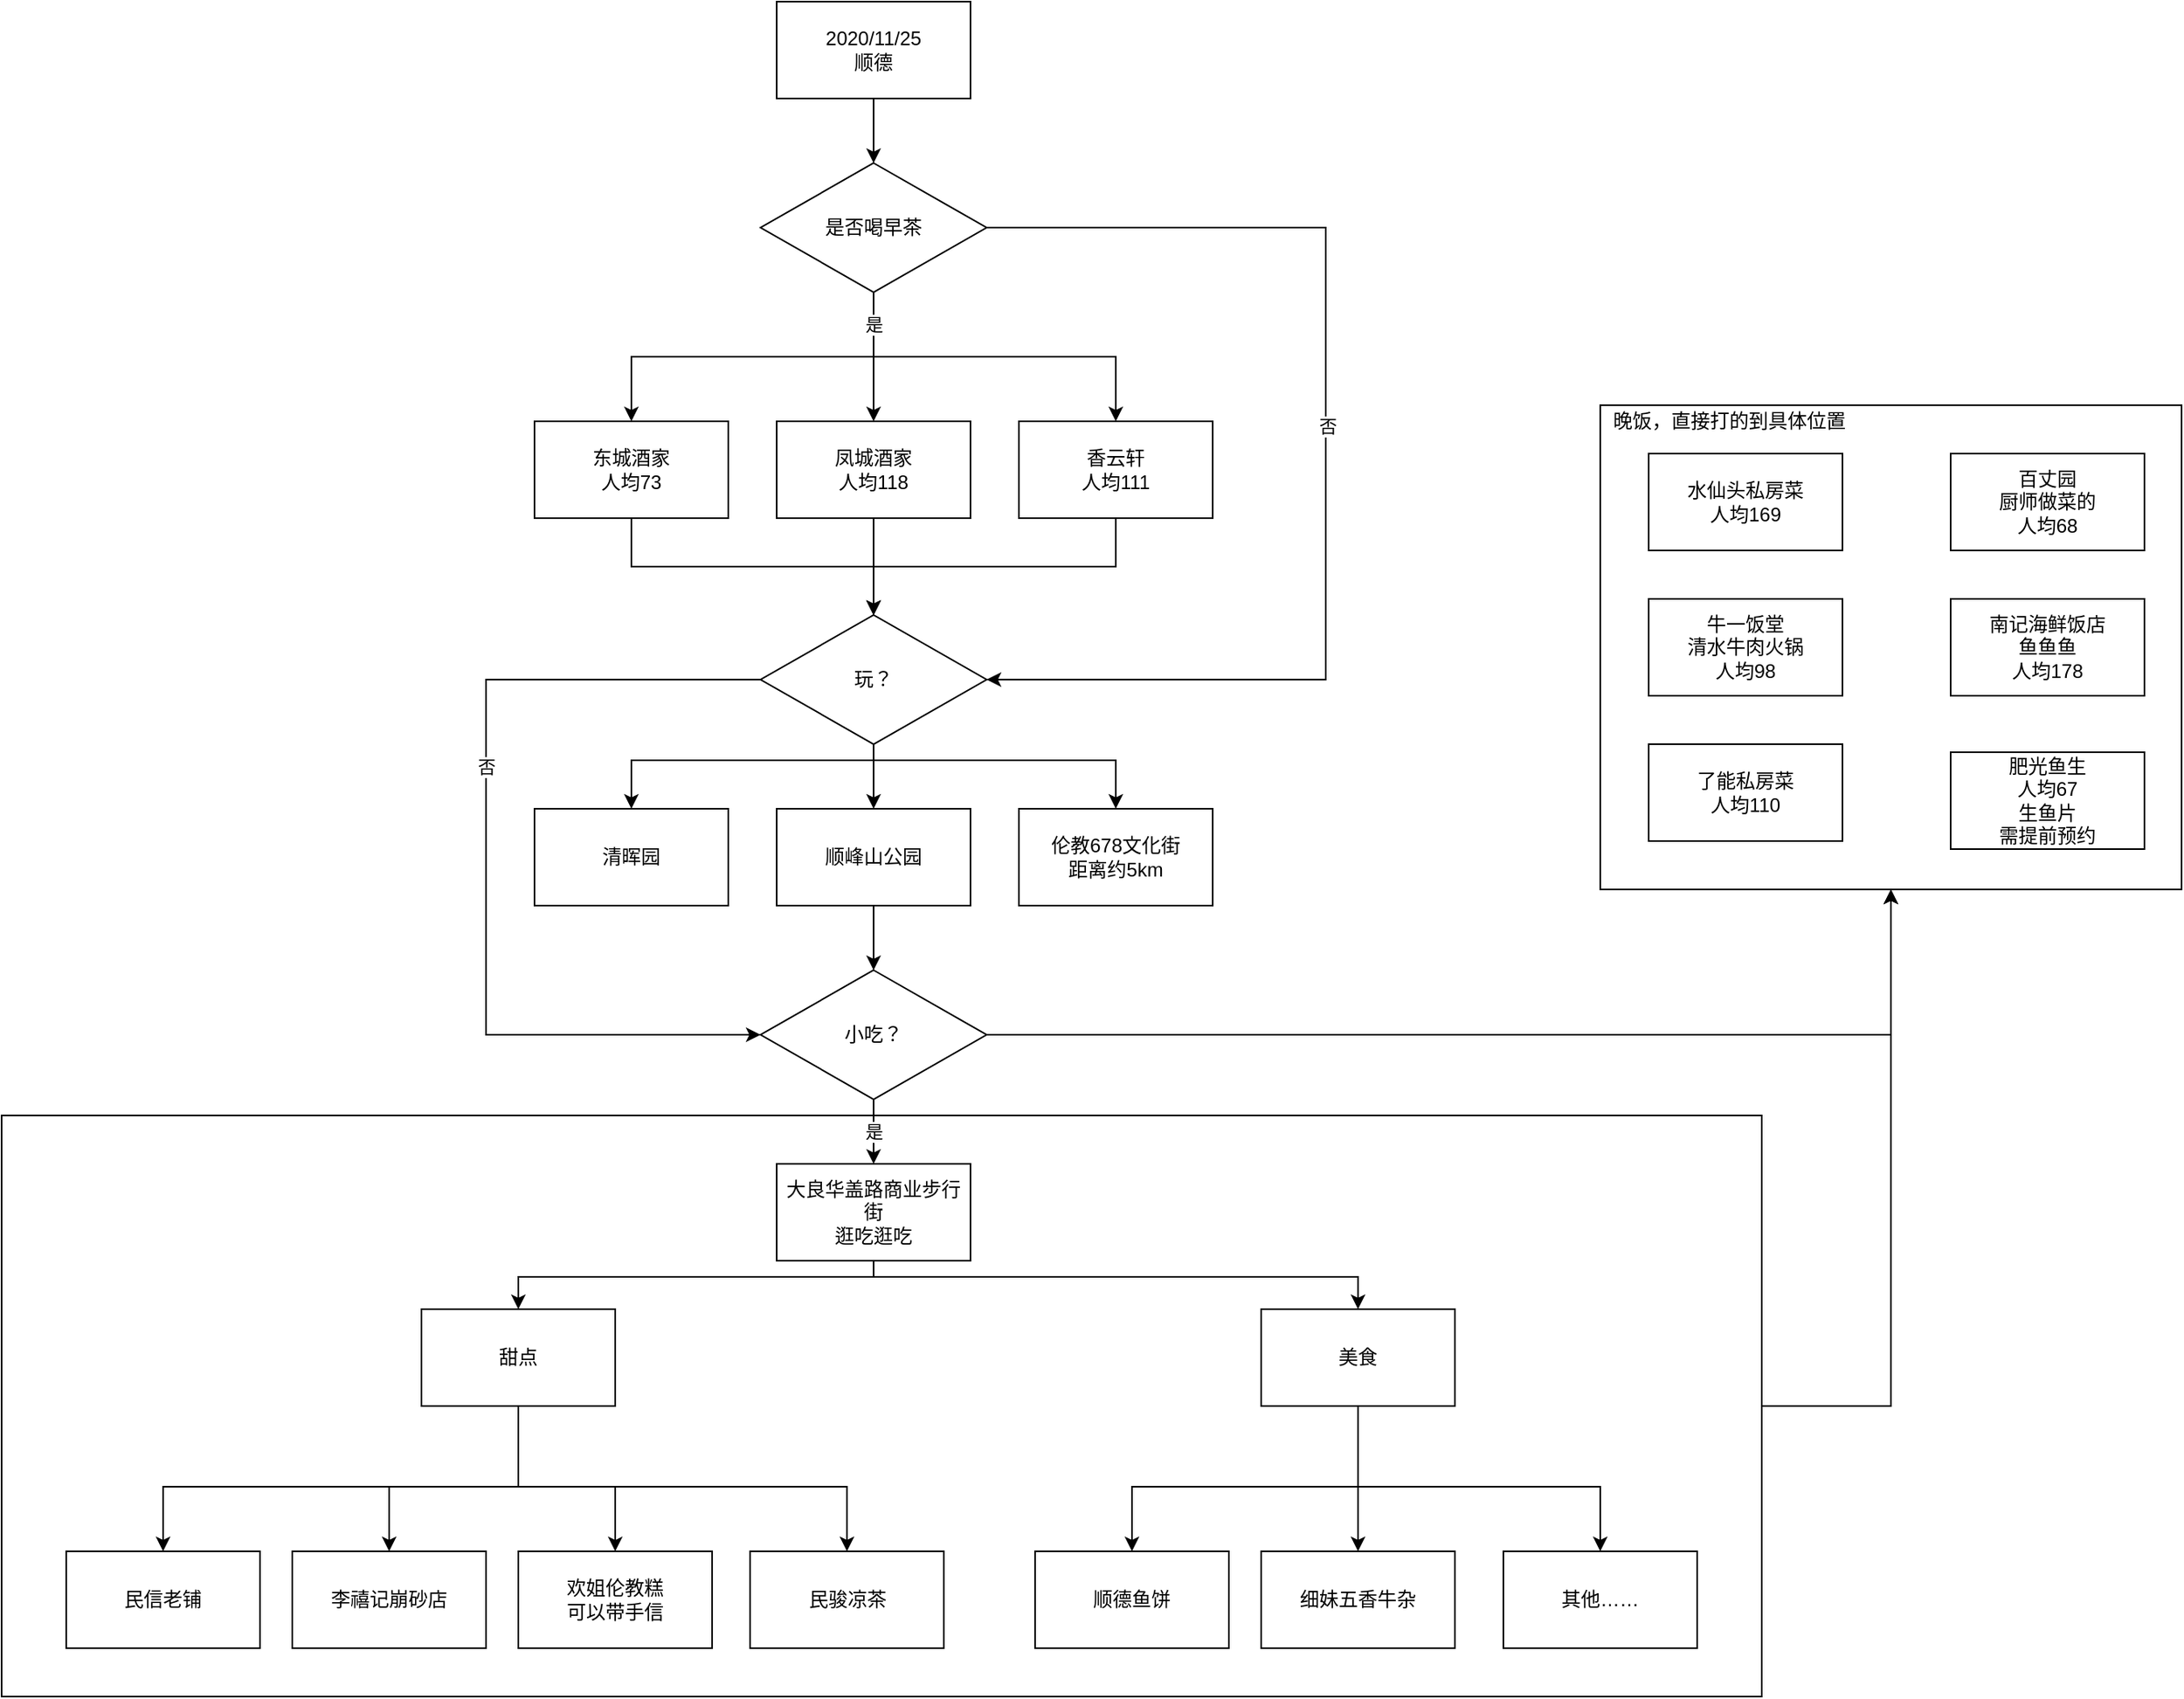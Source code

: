 <mxfile version="13.9.2" type="github">
  <diagram id="fEeuchYt1Fdf4EXDy3nW" name="Page-1">
    <mxGraphModel dx="2105" dy="540" grid="1" gridSize="10" guides="1" tooltips="1" connect="1" arrows="1" fold="1" page="1" pageScale="1" pageWidth="827" pageHeight="1169" math="0" shadow="0">
      <root>
        <mxCell id="0" />
        <mxCell id="1" parent="0" />
        <mxCell id="j-R18SqdeqT3_mSlcBm4-36" value="" style="rounded=0;whiteSpace=wrap;html=1;" vertex="1" parent="1">
          <mxGeometry x="720" y="310" width="360" height="300" as="geometry" />
        </mxCell>
        <mxCell id="j-R18SqdeqT3_mSlcBm4-39" style="edgeStyle=orthogonalEdgeStyle;rounded=0;orthogonalLoop=1;jettySize=auto;html=1;entryX=0.5;entryY=1;entryDx=0;entryDy=0;" edge="1" parent="1" source="j-R18SqdeqT3_mSlcBm4-29" target="j-R18SqdeqT3_mSlcBm4-36">
          <mxGeometry relative="1" as="geometry">
            <Array as="points">
              <mxPoint x="900" y="930" />
            </Array>
          </mxGeometry>
        </mxCell>
        <mxCell id="j-R18SqdeqT3_mSlcBm4-29" value="" style="rounded=0;whiteSpace=wrap;html=1;fillColor=none;" vertex="1" parent="1">
          <mxGeometry x="-270" y="750" width="1090" height="360" as="geometry" />
        </mxCell>
        <mxCell id="KvR43XwzuJe5_ahxuQdV-10" style="edgeStyle=orthogonalEdgeStyle;rounded=0;orthogonalLoop=1;jettySize=auto;html=1;" parent="1" source="KvR43XwzuJe5_ahxuQdV-1" target="KvR43XwzuJe5_ahxuQdV-9" edge="1">
          <mxGeometry relative="1" as="geometry" />
        </mxCell>
        <mxCell id="KvR43XwzuJe5_ahxuQdV-1" value="2020/11/25&lt;br&gt;顺德" style="rounded=0;whiteSpace=wrap;html=1;" parent="1" vertex="1">
          <mxGeometry x="210" y="60" width="120" height="60" as="geometry" />
        </mxCell>
        <mxCell id="KvR43XwzuJe5_ahxuQdV-17" style="edgeStyle=orthogonalEdgeStyle;rounded=0;orthogonalLoop=1;jettySize=auto;html=1;entryX=0.5;entryY=0;entryDx=0;entryDy=0;" parent="1" source="KvR43XwzuJe5_ahxuQdV-6" target="KvR43XwzuJe5_ahxuQdV-16" edge="1">
          <mxGeometry relative="1" as="geometry">
            <Array as="points">
              <mxPoint x="120" y="410" />
              <mxPoint x="270" y="410" />
            </Array>
          </mxGeometry>
        </mxCell>
        <mxCell id="KvR43XwzuJe5_ahxuQdV-6" value="东城酒家&lt;br&gt;人均73" style="rounded=0;whiteSpace=wrap;html=1;" parent="1" vertex="1">
          <mxGeometry x="60" y="320" width="120" height="60" as="geometry" />
        </mxCell>
        <mxCell id="KvR43XwzuJe5_ahxuQdV-18" style="edgeStyle=orthogonalEdgeStyle;rounded=0;orthogonalLoop=1;jettySize=auto;html=1;entryX=0.5;entryY=0;entryDx=0;entryDy=0;" parent="1" source="KvR43XwzuJe5_ahxuQdV-7" target="KvR43XwzuJe5_ahxuQdV-16" edge="1">
          <mxGeometry relative="1" as="geometry" />
        </mxCell>
        <mxCell id="KvR43XwzuJe5_ahxuQdV-7" value="凤城酒家&lt;br&gt;人均118" style="rounded=0;whiteSpace=wrap;html=1;" parent="1" vertex="1">
          <mxGeometry x="210" y="320" width="120" height="60" as="geometry" />
        </mxCell>
        <mxCell id="KvR43XwzuJe5_ahxuQdV-12" style="edgeStyle=orthogonalEdgeStyle;rounded=0;orthogonalLoop=1;jettySize=auto;html=1;entryX=0.5;entryY=0;entryDx=0;entryDy=0;" parent="1" source="KvR43XwzuJe5_ahxuQdV-9" target="KvR43XwzuJe5_ahxuQdV-7" edge="1">
          <mxGeometry relative="1" as="geometry" />
        </mxCell>
        <mxCell id="KvR43XwzuJe5_ahxuQdV-13" style="edgeStyle=orthogonalEdgeStyle;rounded=0;orthogonalLoop=1;jettySize=auto;html=1;entryX=0.5;entryY=0;entryDx=0;entryDy=0;" parent="1" source="KvR43XwzuJe5_ahxuQdV-9" target="KvR43XwzuJe5_ahxuQdV-6" edge="1">
          <mxGeometry relative="1" as="geometry">
            <Array as="points">
              <mxPoint x="270" y="280" />
              <mxPoint x="120" y="280" />
            </Array>
          </mxGeometry>
        </mxCell>
        <mxCell id="KvR43XwzuJe5_ahxuQdV-14" style="edgeStyle=orthogonalEdgeStyle;rounded=0;orthogonalLoop=1;jettySize=auto;html=1;entryX=0.5;entryY=0;entryDx=0;entryDy=0;" parent="1" source="KvR43XwzuJe5_ahxuQdV-9" target="KvR43XwzuJe5_ahxuQdV-11" edge="1">
          <mxGeometry relative="1" as="geometry">
            <Array as="points">
              <mxPoint x="270" y="280" />
              <mxPoint x="420" y="280" />
            </Array>
          </mxGeometry>
        </mxCell>
        <mxCell id="KvR43XwzuJe5_ahxuQdV-15" value="是" style="edgeLabel;html=1;align=center;verticalAlign=middle;resizable=0;points=[];" parent="KvR43XwzuJe5_ahxuQdV-14" vertex="1" connectable="0">
          <mxGeometry x="-0.939" y="2" relative="1" as="geometry">
            <mxPoint x="-2" y="13" as="offset" />
          </mxGeometry>
        </mxCell>
        <mxCell id="j-R18SqdeqT3_mSlcBm4-5" style="edgeStyle=orthogonalEdgeStyle;rounded=0;orthogonalLoop=1;jettySize=auto;html=1;entryX=1;entryY=0.5;entryDx=0;entryDy=0;" edge="1" parent="1" source="KvR43XwzuJe5_ahxuQdV-9" target="KvR43XwzuJe5_ahxuQdV-16">
          <mxGeometry relative="1" as="geometry">
            <Array as="points">
              <mxPoint x="550" y="200" />
              <mxPoint x="550" y="480" />
            </Array>
          </mxGeometry>
        </mxCell>
        <mxCell id="j-R18SqdeqT3_mSlcBm4-6" value="否" style="edgeLabel;html=1;align=center;verticalAlign=middle;resizable=0;points=[];" vertex="1" connectable="0" parent="j-R18SqdeqT3_mSlcBm4-5">
          <mxGeometry x="-0.049" y="1" relative="1" as="geometry">
            <mxPoint as="offset" />
          </mxGeometry>
        </mxCell>
        <mxCell id="KvR43XwzuJe5_ahxuQdV-9" value="是否喝早茶" style="rhombus;whiteSpace=wrap;html=1;" parent="1" vertex="1">
          <mxGeometry x="200" y="160" width="140" height="80" as="geometry" />
        </mxCell>
        <mxCell id="KvR43XwzuJe5_ahxuQdV-19" style="edgeStyle=orthogonalEdgeStyle;rounded=0;orthogonalLoop=1;jettySize=auto;html=1;entryX=0.5;entryY=0;entryDx=0;entryDy=0;" parent="1" source="KvR43XwzuJe5_ahxuQdV-11" target="KvR43XwzuJe5_ahxuQdV-16" edge="1">
          <mxGeometry relative="1" as="geometry">
            <Array as="points">
              <mxPoint x="420" y="410" />
              <mxPoint x="270" y="410" />
            </Array>
          </mxGeometry>
        </mxCell>
        <mxCell id="KvR43XwzuJe5_ahxuQdV-11" value="香云轩&lt;br&gt;人均111" style="rounded=0;whiteSpace=wrap;html=1;" parent="1" vertex="1">
          <mxGeometry x="360" y="320" width="120" height="60" as="geometry" />
        </mxCell>
        <mxCell id="KvR43XwzuJe5_ahxuQdV-24" style="edgeStyle=orthogonalEdgeStyle;rounded=0;orthogonalLoop=1;jettySize=auto;html=1;" parent="1" source="KvR43XwzuJe5_ahxuQdV-16" target="KvR43XwzuJe5_ahxuQdV-21" edge="1">
          <mxGeometry relative="1" as="geometry">
            <Array as="points">
              <mxPoint x="270" y="540" />
              <mxPoint x="270" y="540" />
            </Array>
          </mxGeometry>
        </mxCell>
        <mxCell id="KvR43XwzuJe5_ahxuQdV-26" style="edgeStyle=orthogonalEdgeStyle;rounded=0;orthogonalLoop=1;jettySize=auto;html=1;entryX=0.5;entryY=0;entryDx=0;entryDy=0;" parent="1" source="KvR43XwzuJe5_ahxuQdV-16" target="KvR43XwzuJe5_ahxuQdV-20" edge="1">
          <mxGeometry relative="1" as="geometry">
            <Array as="points">
              <mxPoint x="270" y="530" />
              <mxPoint x="120" y="530" />
            </Array>
          </mxGeometry>
        </mxCell>
        <mxCell id="KvR43XwzuJe5_ahxuQdV-31" style="edgeStyle=orthogonalEdgeStyle;rounded=0;orthogonalLoop=1;jettySize=auto;html=1;" parent="1" source="KvR43XwzuJe5_ahxuQdV-16" target="KvR43XwzuJe5_ahxuQdV-30" edge="1">
          <mxGeometry relative="1" as="geometry">
            <Array as="points">
              <mxPoint x="270" y="530" />
              <mxPoint x="420" y="530" />
            </Array>
          </mxGeometry>
        </mxCell>
        <mxCell id="j-R18SqdeqT3_mSlcBm4-7" style="edgeStyle=orthogonalEdgeStyle;rounded=0;orthogonalLoop=1;jettySize=auto;html=1;entryX=0;entryY=0.5;entryDx=0;entryDy=0;" edge="1" parent="1" source="KvR43XwzuJe5_ahxuQdV-16" target="j-R18SqdeqT3_mSlcBm4-2">
          <mxGeometry relative="1" as="geometry">
            <Array as="points">
              <mxPoint x="30" y="480" />
              <mxPoint x="30" y="700" />
            </Array>
          </mxGeometry>
        </mxCell>
        <mxCell id="j-R18SqdeqT3_mSlcBm4-8" value="否" style="edgeLabel;html=1;align=center;verticalAlign=middle;resizable=0;points=[];" vertex="1" connectable="0" parent="j-R18SqdeqT3_mSlcBm4-7">
          <mxGeometry x="-0.393" y="54" relative="1" as="geometry">
            <mxPoint x="-54" y="54" as="offset" />
          </mxGeometry>
        </mxCell>
        <mxCell id="KvR43XwzuJe5_ahxuQdV-16" value="玩？" style="rhombus;whiteSpace=wrap;html=1;" parent="1" vertex="1">
          <mxGeometry x="200" y="440" width="140" height="80" as="geometry" />
        </mxCell>
        <mxCell id="KvR43XwzuJe5_ahxuQdV-20" value="清晖园" style="rounded=0;whiteSpace=wrap;html=1;" parent="1" vertex="1">
          <mxGeometry x="60" y="560" width="120" height="60" as="geometry" />
        </mxCell>
        <mxCell id="j-R18SqdeqT3_mSlcBm4-3" style="edgeStyle=orthogonalEdgeStyle;rounded=0;orthogonalLoop=1;jettySize=auto;html=1;entryX=0.5;entryY=0;entryDx=0;entryDy=0;" edge="1" parent="1" source="KvR43XwzuJe5_ahxuQdV-21" target="j-R18SqdeqT3_mSlcBm4-2">
          <mxGeometry relative="1" as="geometry" />
        </mxCell>
        <mxCell id="KvR43XwzuJe5_ahxuQdV-21" value="顺峰山公园" style="rounded=0;whiteSpace=wrap;html=1;" parent="1" vertex="1">
          <mxGeometry x="210" y="560" width="120" height="60" as="geometry" />
        </mxCell>
        <mxCell id="j-R18SqdeqT3_mSlcBm4-20" style="edgeStyle=orthogonalEdgeStyle;rounded=0;orthogonalLoop=1;jettySize=auto;html=1;" edge="1" parent="1" source="KvR43XwzuJe5_ahxuQdV-23" target="j-R18SqdeqT3_mSlcBm4-9">
          <mxGeometry relative="1" as="geometry">
            <Array as="points">
              <mxPoint x="270" y="850" />
              <mxPoint x="50" y="850" />
            </Array>
          </mxGeometry>
        </mxCell>
        <mxCell id="j-R18SqdeqT3_mSlcBm4-28" style="edgeStyle=orthogonalEdgeStyle;rounded=0;orthogonalLoop=1;jettySize=auto;html=1;" edge="1" parent="1" source="KvR43XwzuJe5_ahxuQdV-23" target="j-R18SqdeqT3_mSlcBm4-21">
          <mxGeometry relative="1" as="geometry">
            <Array as="points">
              <mxPoint x="270" y="850" />
              <mxPoint x="570" y="850" />
            </Array>
          </mxGeometry>
        </mxCell>
        <mxCell id="KvR43XwzuJe5_ahxuQdV-23" value="大良华盖路商业步行街&lt;br&gt;逛吃逛吃" style="rounded=0;whiteSpace=wrap;html=1;" parent="1" vertex="1">
          <mxGeometry x="210" y="780" width="120" height="60" as="geometry" />
        </mxCell>
        <mxCell id="KvR43XwzuJe5_ahxuQdV-30" value="伦教678文化街&lt;br&gt;距离约5km" style="rounded=0;whiteSpace=wrap;html=1;" parent="1" vertex="1">
          <mxGeometry x="360" y="560" width="120" height="60" as="geometry" />
        </mxCell>
        <mxCell id="j-R18SqdeqT3_mSlcBm4-4" value="是" style="edgeStyle=orthogonalEdgeStyle;rounded=0;orthogonalLoop=1;jettySize=auto;html=1;entryX=0.5;entryY=0;entryDx=0;entryDy=0;" edge="1" parent="1" source="j-R18SqdeqT3_mSlcBm4-2" target="KvR43XwzuJe5_ahxuQdV-23">
          <mxGeometry relative="1" as="geometry" />
        </mxCell>
        <mxCell id="j-R18SqdeqT3_mSlcBm4-38" style="edgeStyle=orthogonalEdgeStyle;rounded=0;orthogonalLoop=1;jettySize=auto;html=1;" edge="1" parent="1" source="j-R18SqdeqT3_mSlcBm4-2" target="j-R18SqdeqT3_mSlcBm4-36">
          <mxGeometry relative="1" as="geometry" />
        </mxCell>
        <mxCell id="j-R18SqdeqT3_mSlcBm4-2" value="小吃？" style="rhombus;whiteSpace=wrap;html=1;" vertex="1" parent="1">
          <mxGeometry x="200" y="660" width="140" height="80" as="geometry" />
        </mxCell>
        <mxCell id="j-R18SqdeqT3_mSlcBm4-13" value="" style="edgeStyle=orthogonalEdgeStyle;rounded=0;orthogonalLoop=1;jettySize=auto;html=1;" edge="1" parent="1" source="j-R18SqdeqT3_mSlcBm4-9" target="j-R18SqdeqT3_mSlcBm4-12">
          <mxGeometry relative="1" as="geometry">
            <Array as="points">
              <mxPoint x="50" y="980" />
              <mxPoint x="-170" y="980" />
            </Array>
          </mxGeometry>
        </mxCell>
        <mxCell id="j-R18SqdeqT3_mSlcBm4-17" style="edgeStyle=orthogonalEdgeStyle;rounded=0;orthogonalLoop=1;jettySize=auto;html=1;entryX=0.5;entryY=0;entryDx=0;entryDy=0;" edge="1" parent="1" source="j-R18SqdeqT3_mSlcBm4-9" target="j-R18SqdeqT3_mSlcBm4-14">
          <mxGeometry relative="1" as="geometry">
            <Array as="points">
              <mxPoint x="50" y="980" />
              <mxPoint x="-30" y="980" />
            </Array>
          </mxGeometry>
        </mxCell>
        <mxCell id="j-R18SqdeqT3_mSlcBm4-18" style="edgeStyle=orthogonalEdgeStyle;rounded=0;orthogonalLoop=1;jettySize=auto;html=1;" edge="1" parent="1" source="j-R18SqdeqT3_mSlcBm4-9" target="j-R18SqdeqT3_mSlcBm4-15">
          <mxGeometry relative="1" as="geometry">
            <Array as="points">
              <mxPoint x="50" y="980" />
              <mxPoint x="110" y="980" />
            </Array>
          </mxGeometry>
        </mxCell>
        <mxCell id="j-R18SqdeqT3_mSlcBm4-19" style="edgeStyle=orthogonalEdgeStyle;rounded=0;orthogonalLoop=1;jettySize=auto;html=1;entryX=0.5;entryY=0;entryDx=0;entryDy=0;" edge="1" parent="1" source="j-R18SqdeqT3_mSlcBm4-9" target="j-R18SqdeqT3_mSlcBm4-16">
          <mxGeometry relative="1" as="geometry">
            <Array as="points">
              <mxPoint x="50" y="980" />
              <mxPoint x="254" y="980" />
            </Array>
          </mxGeometry>
        </mxCell>
        <mxCell id="j-R18SqdeqT3_mSlcBm4-9" value="甜点" style="rounded=0;whiteSpace=wrap;html=1;" vertex="1" parent="1">
          <mxGeometry x="-10" y="870" width="120" height="60" as="geometry" />
        </mxCell>
        <mxCell id="j-R18SqdeqT3_mSlcBm4-12" value="民信老铺" style="rounded=0;whiteSpace=wrap;html=1;" vertex="1" parent="1">
          <mxGeometry x="-230" y="1020" width="120" height="60" as="geometry" />
        </mxCell>
        <mxCell id="j-R18SqdeqT3_mSlcBm4-14" value="李禧记崩砂店" style="rounded=0;whiteSpace=wrap;html=1;" vertex="1" parent="1">
          <mxGeometry x="-90" y="1020" width="120" height="60" as="geometry" />
        </mxCell>
        <mxCell id="j-R18SqdeqT3_mSlcBm4-15" value="欢姐伦教糕&lt;br&gt;可以带手信" style="rounded=0;whiteSpace=wrap;html=1;" vertex="1" parent="1">
          <mxGeometry x="50" y="1020" width="120" height="60" as="geometry" />
        </mxCell>
        <mxCell id="j-R18SqdeqT3_mSlcBm4-16" value="民骏凉茶" style="rounded=0;whiteSpace=wrap;html=1;" vertex="1" parent="1">
          <mxGeometry x="193.5" y="1020" width="120" height="60" as="geometry" />
        </mxCell>
        <mxCell id="j-R18SqdeqT3_mSlcBm4-23" style="edgeStyle=orthogonalEdgeStyle;rounded=0;orthogonalLoop=1;jettySize=auto;html=1;" edge="1" parent="1" source="j-R18SqdeqT3_mSlcBm4-21" target="j-R18SqdeqT3_mSlcBm4-22">
          <mxGeometry relative="1" as="geometry">
            <Array as="points">
              <mxPoint x="570" y="980" />
              <mxPoint x="430" y="980" />
            </Array>
          </mxGeometry>
        </mxCell>
        <mxCell id="j-R18SqdeqT3_mSlcBm4-26" style="edgeStyle=orthogonalEdgeStyle;rounded=0;orthogonalLoop=1;jettySize=auto;html=1;" edge="1" parent="1" source="j-R18SqdeqT3_mSlcBm4-21" target="j-R18SqdeqT3_mSlcBm4-24">
          <mxGeometry relative="1" as="geometry">
            <Array as="points">
              <mxPoint x="570" y="950" />
              <mxPoint x="570" y="950" />
            </Array>
          </mxGeometry>
        </mxCell>
        <mxCell id="j-R18SqdeqT3_mSlcBm4-27" style="edgeStyle=orthogonalEdgeStyle;rounded=0;orthogonalLoop=1;jettySize=auto;html=1;entryX=0.5;entryY=0;entryDx=0;entryDy=0;" edge="1" parent="1" source="j-R18SqdeqT3_mSlcBm4-21" target="j-R18SqdeqT3_mSlcBm4-25">
          <mxGeometry relative="1" as="geometry">
            <Array as="points">
              <mxPoint x="570" y="980" />
              <mxPoint x="720" y="980" />
            </Array>
          </mxGeometry>
        </mxCell>
        <mxCell id="j-R18SqdeqT3_mSlcBm4-21" value="美食" style="rounded=0;whiteSpace=wrap;html=1;" vertex="1" parent="1">
          <mxGeometry x="510" y="870" width="120" height="60" as="geometry" />
        </mxCell>
        <mxCell id="j-R18SqdeqT3_mSlcBm4-22" value="顺德鱼饼" style="rounded=0;whiteSpace=wrap;html=1;" vertex="1" parent="1">
          <mxGeometry x="370" y="1020" width="120" height="60" as="geometry" />
        </mxCell>
        <mxCell id="j-R18SqdeqT3_mSlcBm4-24" value="细妹五香牛杂" style="rounded=0;whiteSpace=wrap;html=1;" vertex="1" parent="1">
          <mxGeometry x="510" y="1020" width="120" height="60" as="geometry" />
        </mxCell>
        <mxCell id="j-R18SqdeqT3_mSlcBm4-25" value="其他……" style="rounded=0;whiteSpace=wrap;html=1;" vertex="1" parent="1">
          <mxGeometry x="660" y="1020" width="120" height="60" as="geometry" />
        </mxCell>
        <mxCell id="j-R18SqdeqT3_mSlcBm4-30" value="牛一饭堂&lt;br&gt;清水牛肉火锅&lt;br&gt;人均98" style="rounded=0;whiteSpace=wrap;html=1;" vertex="1" parent="1">
          <mxGeometry x="750" y="430" width="120" height="60" as="geometry" />
        </mxCell>
        <mxCell id="j-R18SqdeqT3_mSlcBm4-31" value="南记海鲜饭店&lt;br&gt;鱼鱼鱼&lt;br&gt;人均178" style="rounded=0;whiteSpace=wrap;html=1;" vertex="1" parent="1">
          <mxGeometry x="937" y="430" width="120" height="60" as="geometry" />
        </mxCell>
        <mxCell id="j-R18SqdeqT3_mSlcBm4-32" value="了能私房菜&lt;br&gt;人均110" style="rounded=0;whiteSpace=wrap;html=1;" vertex="1" parent="1">
          <mxGeometry x="750" y="520" width="120" height="60" as="geometry" />
        </mxCell>
        <mxCell id="j-R18SqdeqT3_mSlcBm4-33" value="水仙头私房菜&lt;br&gt;人均169" style="rounded=0;whiteSpace=wrap;html=1;" vertex="1" parent="1">
          <mxGeometry x="750" y="340" width="120" height="60" as="geometry" />
        </mxCell>
        <mxCell id="j-R18SqdeqT3_mSlcBm4-34" value="百丈园&lt;br&gt;厨师做菜的&lt;br&gt;人均68" style="rounded=0;whiteSpace=wrap;html=1;" vertex="1" parent="1">
          <mxGeometry x="937" y="340" width="120" height="60" as="geometry" />
        </mxCell>
        <mxCell id="j-R18SqdeqT3_mSlcBm4-35" value="肥光鱼生&lt;br&gt;人均67&lt;br&gt;生鱼片&lt;br&gt;需提前预约" style="rounded=0;whiteSpace=wrap;html=1;" vertex="1" parent="1">
          <mxGeometry x="937" y="525" width="120" height="60" as="geometry" />
        </mxCell>
        <mxCell id="j-R18SqdeqT3_mSlcBm4-37" value="晚饭，直接打的到具体位置" style="text;html=1;strokeColor=none;fillColor=none;align=center;verticalAlign=middle;whiteSpace=wrap;rounded=0;" vertex="1" parent="1">
          <mxGeometry x="720" y="310" width="160" height="20" as="geometry" />
        </mxCell>
      </root>
    </mxGraphModel>
  </diagram>
</mxfile>
